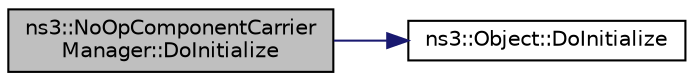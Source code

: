 digraph "ns3::NoOpComponentCarrierManager::DoInitialize"
{
 // LATEX_PDF_SIZE
  edge [fontname="Helvetica",fontsize="10",labelfontname="Helvetica",labelfontsize="10"];
  node [fontname="Helvetica",fontsize="10",shape=record];
  rankdir="LR";
  Node1 [label="ns3::NoOpComponentCarrier\lManager::DoInitialize",height=0.2,width=0.4,color="black", fillcolor="grey75", style="filled", fontcolor="black",tooltip="Initialize() implementation."];
  Node1 -> Node2 [color="midnightblue",fontsize="10",style="solid",fontname="Helvetica"];
  Node2 [label="ns3::Object::DoInitialize",height=0.2,width=0.4,color="black", fillcolor="white", style="filled",URL="$classns3_1_1_object.html#af8482a521433409fb5c7f749398c9dbe",tooltip="Initialize() implementation."];
}
